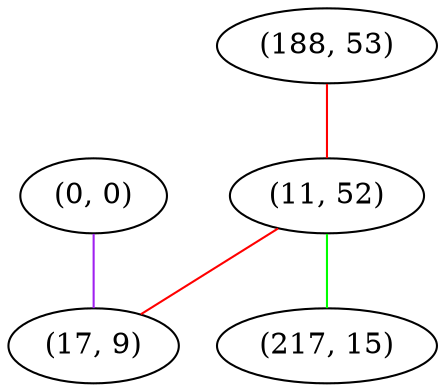 graph "" {
"(188, 53)";
"(0, 0)";
"(11, 52)";
"(17, 9)";
"(217, 15)";
"(188, 53)" -- "(11, 52)"  [color=red, key=0, weight=1];
"(0, 0)" -- "(17, 9)"  [color=purple, key=0, weight=4];
"(11, 52)" -- "(17, 9)"  [color=red, key=0, weight=1];
"(11, 52)" -- "(217, 15)"  [color=green, key=0, weight=2];
}
